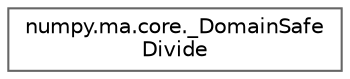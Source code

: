 digraph "Graphical Class Hierarchy"
{
 // LATEX_PDF_SIZE
  bgcolor="transparent";
  edge [fontname=Helvetica,fontsize=10,labelfontname=Helvetica,labelfontsize=10];
  node [fontname=Helvetica,fontsize=10,shape=box,height=0.2,width=0.4];
  rankdir="LR";
  Node0 [id="Node000000",label="numpy.ma.core._DomainSafe\lDivide",height=0.2,width=0.4,color="grey40", fillcolor="white", style="filled",URL="$d6/daf/classnumpy_1_1ma_1_1core_1_1__DomainSafeDivide.html",tooltip=" "];
}
